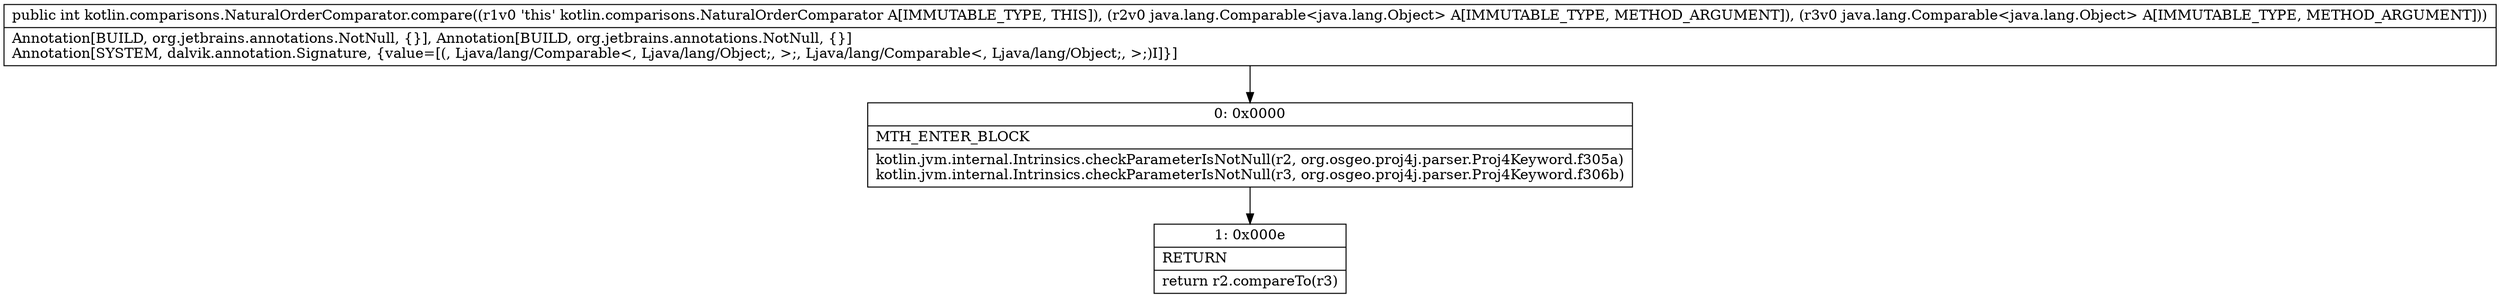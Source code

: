 digraph "CFG forkotlin.comparisons.NaturalOrderComparator.compare(Ljava\/lang\/Comparable;Ljava\/lang\/Comparable;)I" {
Node_0 [shape=record,label="{0\:\ 0x0000|MTH_ENTER_BLOCK\l|kotlin.jvm.internal.Intrinsics.checkParameterIsNotNull(r2, org.osgeo.proj4j.parser.Proj4Keyword.f305a)\lkotlin.jvm.internal.Intrinsics.checkParameterIsNotNull(r3, org.osgeo.proj4j.parser.Proj4Keyword.f306b)\l}"];
Node_1 [shape=record,label="{1\:\ 0x000e|RETURN\l|return r2.compareTo(r3)\l}"];
MethodNode[shape=record,label="{public int kotlin.comparisons.NaturalOrderComparator.compare((r1v0 'this' kotlin.comparisons.NaturalOrderComparator A[IMMUTABLE_TYPE, THIS]), (r2v0 java.lang.Comparable\<java.lang.Object\> A[IMMUTABLE_TYPE, METHOD_ARGUMENT]), (r3v0 java.lang.Comparable\<java.lang.Object\> A[IMMUTABLE_TYPE, METHOD_ARGUMENT]))  | Annotation[BUILD, org.jetbrains.annotations.NotNull, \{\}], Annotation[BUILD, org.jetbrains.annotations.NotNull, \{\}]\lAnnotation[SYSTEM, dalvik.annotation.Signature, \{value=[(, Ljava\/lang\/Comparable\<, Ljava\/lang\/Object;, \>;, Ljava\/lang\/Comparable\<, Ljava\/lang\/Object;, \>;)I]\}]\l}"];
MethodNode -> Node_0;
Node_0 -> Node_1;
}

